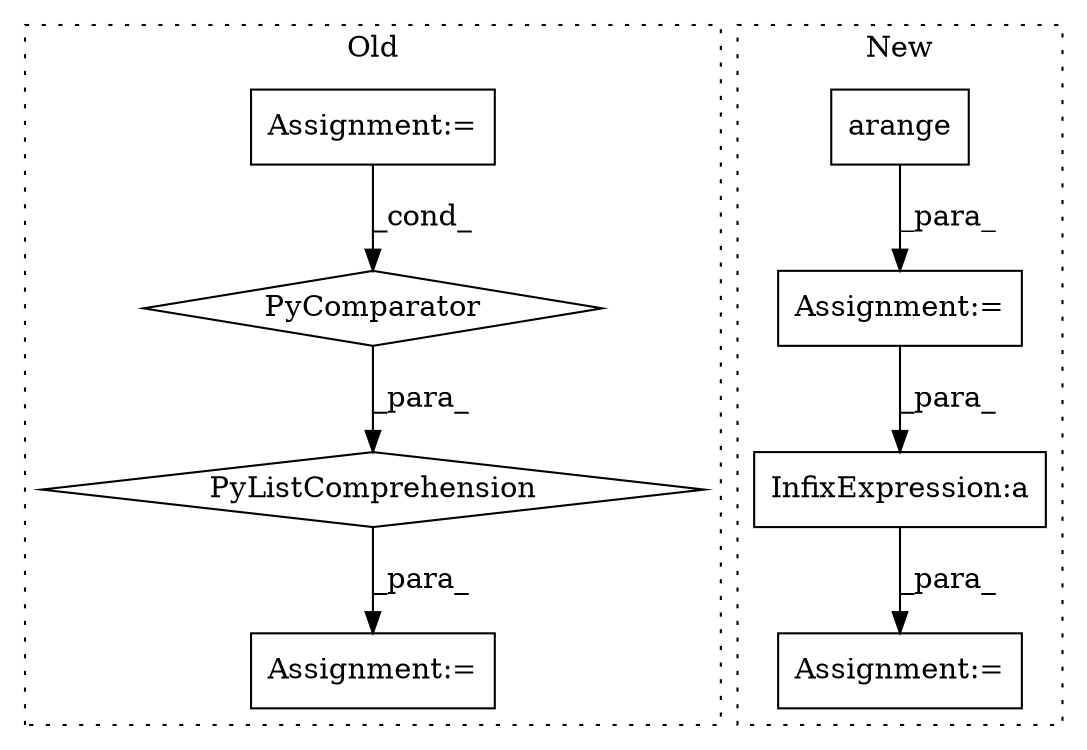 digraph G {
subgraph cluster0 {
1 [label="PyListComprehension" a="109" s="671" l="137" shape="diamond"];
3 [label="PyComparator" a="113" s="766" l="34" shape="diamond"];
4 [label="Assignment:=" a="7" s="766" l="34" shape="box"];
5 [label="Assignment:=" a="7" s="647" l="1" shape="box"];
label = "Old";
style="dotted";
}
subgraph cluster1 {
2 [label="arange" a="32" s="521,539" l="7,1" shape="box"];
6 [label="Assignment:=" a="7" s="612" l="1" shape="box"];
7 [label="Assignment:=" a="7" s="639" l="1" shape="box"];
8 [label="InfixExpression:a" a="27" s="661" l="3" shape="box"];
label = "New";
style="dotted";
}
1 -> 5 [label="_para_"];
2 -> 6 [label="_para_"];
3 -> 1 [label="_para_"];
4 -> 3 [label="_cond_"];
6 -> 8 [label="_para_"];
8 -> 7 [label="_para_"];
}